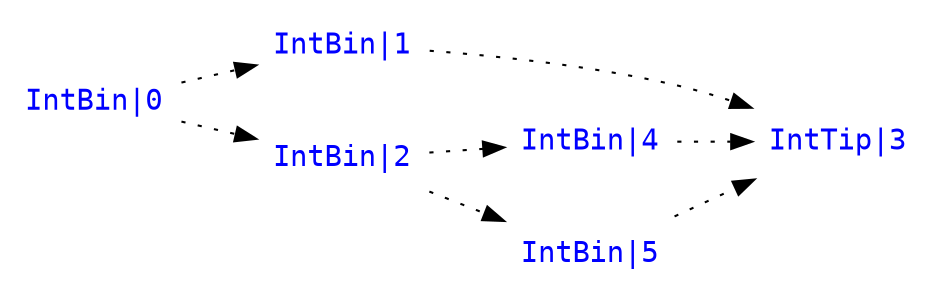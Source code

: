 digraph g {
graph [rankdir=LR, splines=true];
node [label="\N", shape=none, fontcolor=blue, fontname=courier];
edge [color=black, style=dotted, fontname=courier, arrowname=onormal];

    "IntBin|0" -> {"IntBin|1","IntBin|2"}
    "IntBin|1" -> {"IntTip|3","IntTip|3"}
    "IntBin|2" -> {"IntBin|4","IntBin|5"}
    "IntTip|3" -> {}
    "IntBin|4" -> {"IntTip|3","IntTip|3"}
    "IntBin|5" -> {"IntTip|3","IntTip|3"}
}

